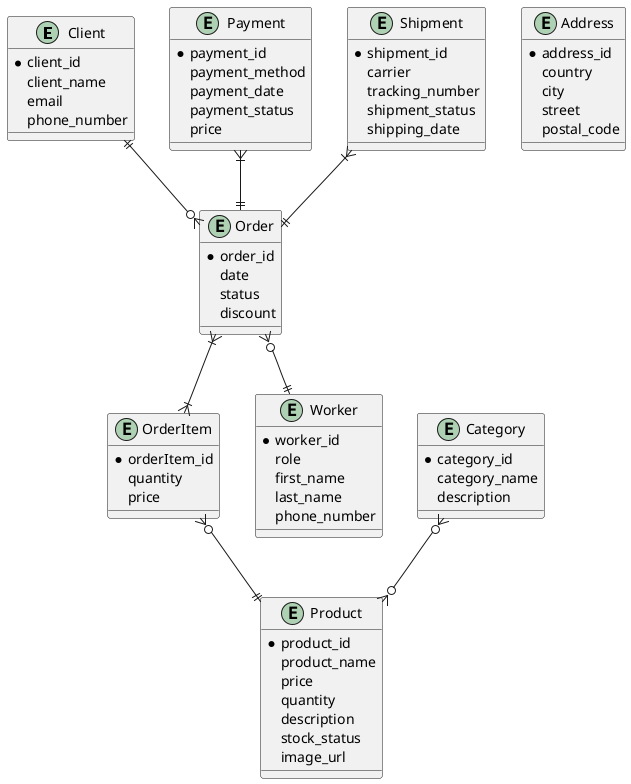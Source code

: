 @startuml

entity Client {
* client_id 
client_name 
email 
phone_number 
}

entity Order {
* order_id
date
status
discount
}

entity OrderItem {
* orderItem_id
quantity
price
}

entity Product {
*product_id
product_name
price
quantity
description
stock_status
image_url
}

entity Worker {
*worker_id
role
first_name
last_name
phone_number
}

entity Address {
* address_id
country
city
street
postal_code
}

entity Payment {
* payment_id
payment_method
payment_date
payment_status
price
}

entity Shipment {
* shipment_id
carrier
tracking_number
shipment_status
shipping_date
}

entity Category {
* category_id
category_name
description
}

Client ||--o{ Order
Order }|--|{ OrderItem 
OrderItem }o--|| Product
Order }o--|| Worker
Payment }|--|| Order
Shipment }|--|| Order
Category }o--o{ Product


@enduml